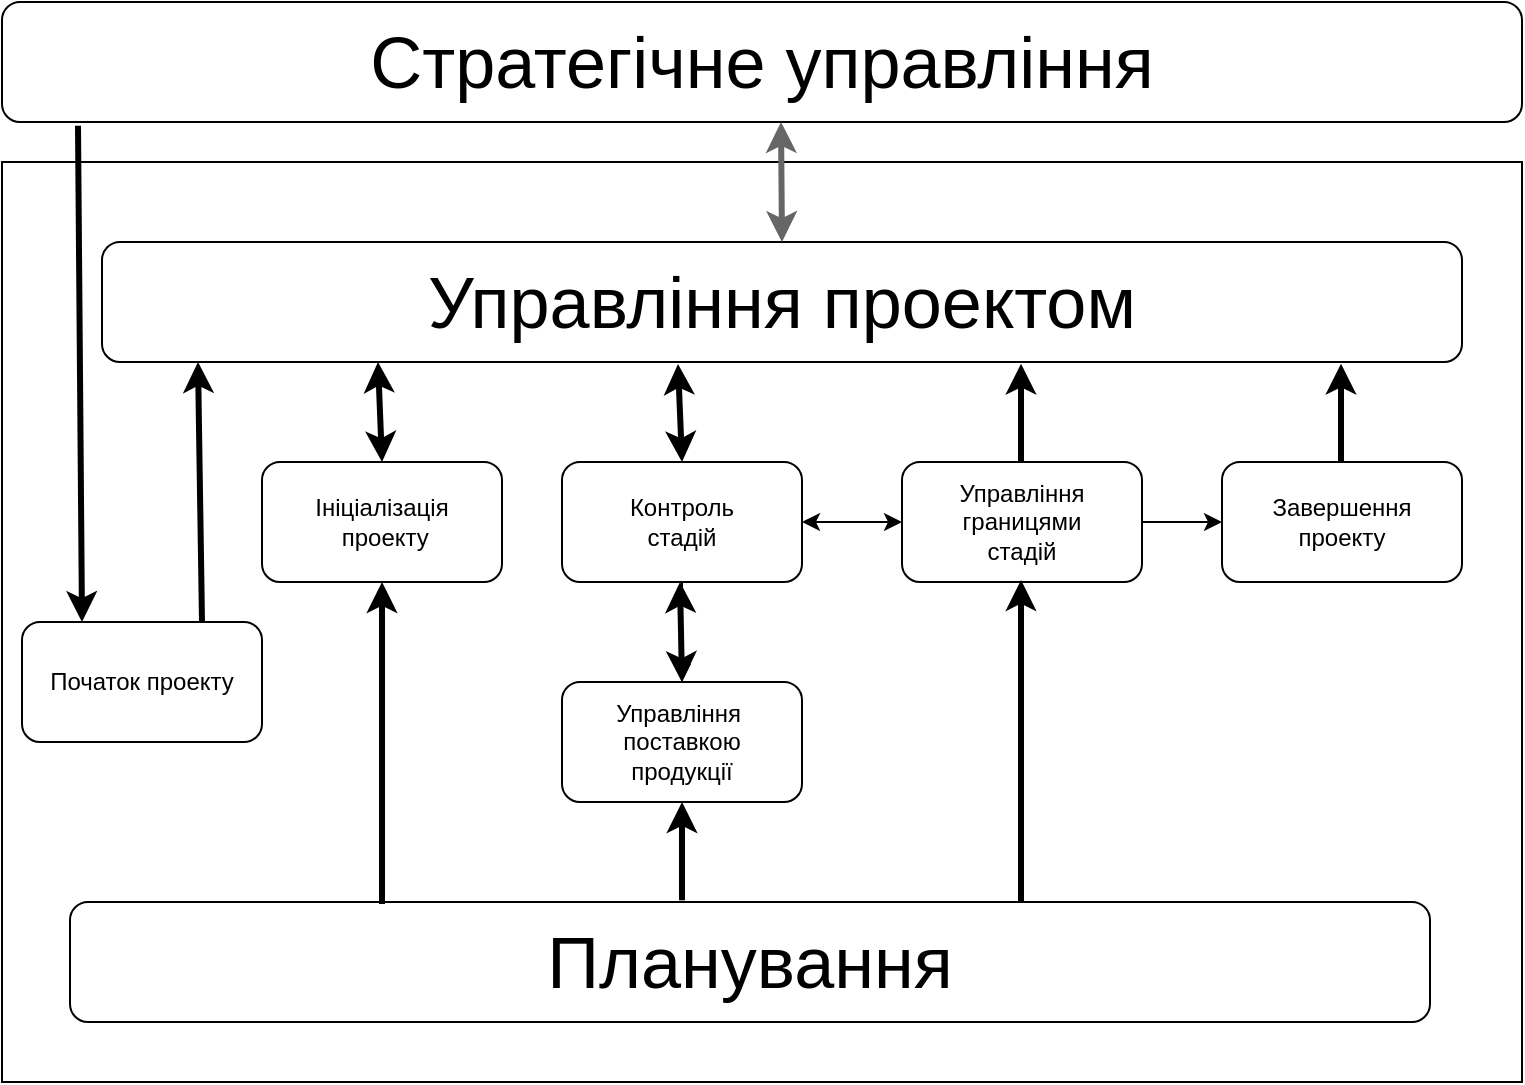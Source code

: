 <mxfile version="14.6.1" type="github"><diagram id="jybOTINOecUvO_8TdCLg" name="Page-1"><mxGraphModel dx="1204" dy="706" grid="0" gridSize="10" guides="1" tooltips="1" connect="1" arrows="1" fold="1" page="1" pageScale="1" pageWidth="827" pageHeight="1169" math="0" shadow="0"><root><mxCell id="0"/><mxCell id="1" parent="0"/><mxCell id="wI5tL3h-2yHz4GTferVB-1" value="&lt;font style=&quot;font-size: 36px&quot;&gt;Стратегічне управління&lt;/font&gt;" style="rounded=1;whiteSpace=wrap;html=1;" vertex="1" parent="1"><mxGeometry x="40" y="40" width="760" height="60" as="geometry"/></mxCell><mxCell id="wI5tL3h-2yHz4GTferVB-3" value="" style="rounded=0;whiteSpace=wrap;html=1;" vertex="1" parent="1"><mxGeometry x="40" y="120" width="760" height="460" as="geometry"/></mxCell><mxCell id="wI5tL3h-2yHz4GTferVB-2" value="&lt;font style=&quot;font-size: 36px&quot;&gt;Управління проектом&lt;/font&gt;" style="rounded=1;whiteSpace=wrap;html=1;" vertex="1" parent="1"><mxGeometry x="90" y="160" width="680" height="60" as="geometry"/></mxCell><mxCell id="wI5tL3h-2yHz4GTferVB-4" value="Початок проекту" style="rounded=1;whiteSpace=wrap;html=1;" vertex="1" parent="1"><mxGeometry x="50" y="350" width="120" height="60" as="geometry"/></mxCell><mxCell id="wI5tL3h-2yHz4GTferVB-5" value="Ініціалізація&lt;br&gt;&amp;nbsp;проекту" style="rounded=1;whiteSpace=wrap;html=1;" vertex="1" parent="1"><mxGeometry x="170" y="270" width="120" height="60" as="geometry"/></mxCell><mxCell id="wI5tL3h-2yHz4GTferVB-26" value="" style="edgeStyle=orthogonalEdgeStyle;rounded=0;orthogonalLoop=1;jettySize=auto;html=1;startArrow=none;startFill=0;" edge="1" parent="1" source="wI5tL3h-2yHz4GTferVB-6" target="wI5tL3h-2yHz4GTferVB-7"><mxGeometry relative="1" as="geometry"/></mxCell><mxCell id="wI5tL3h-2yHz4GTferVB-6" value="Контроль&lt;br&gt;стадій" style="rounded=1;whiteSpace=wrap;html=1;" vertex="1" parent="1"><mxGeometry x="320" y="270" width="120" height="60" as="geometry"/></mxCell><mxCell id="wI5tL3h-2yHz4GTferVB-7" value="Управління&amp;nbsp;&lt;br&gt;поставкою&lt;br&gt;продукції" style="rounded=1;whiteSpace=wrap;html=1;" vertex="1" parent="1"><mxGeometry x="320" y="380" width="120" height="60" as="geometry"/></mxCell><mxCell id="wI5tL3h-2yHz4GTferVB-8" value="Управління границями &lt;br&gt;стадій" style="rounded=1;whiteSpace=wrap;html=1;" vertex="1" parent="1"><mxGeometry x="490" y="270" width="120" height="60" as="geometry"/></mxCell><mxCell id="wI5tL3h-2yHz4GTferVB-9" value="Завершення &lt;br&gt;проекту" style="rounded=1;whiteSpace=wrap;html=1;" vertex="1" parent="1"><mxGeometry x="650" y="270" width="120" height="60" as="geometry"/></mxCell><mxCell id="wI5tL3h-2yHz4GTferVB-12" value="" style="endArrow=classic;html=1;exitX=0.05;exitY=1.032;exitDx=0;exitDy=0;exitPerimeter=0;entryX=0.25;entryY=0;entryDx=0;entryDy=0;strokeWidth=3;" edge="1" parent="1" source="wI5tL3h-2yHz4GTferVB-1" target="wI5tL3h-2yHz4GTferVB-4"><mxGeometry width="50" height="50" relative="1" as="geometry"><mxPoint x="390" y="330" as="sourcePoint"/><mxPoint x="440" y="280" as="targetPoint"/></mxGeometry></mxCell><mxCell id="wI5tL3h-2yHz4GTferVB-13" value="" style="endArrow=classic;html=1;exitX=0.75;exitY=0;exitDx=0;exitDy=0;strokeWidth=3;" edge="1" parent="1" source="wI5tL3h-2yHz4GTferVB-4"><mxGeometry width="50" height="50" relative="1" as="geometry"><mxPoint x="390" y="330" as="sourcePoint"/><mxPoint x="138" y="220" as="targetPoint"/></mxGeometry></mxCell><mxCell id="wI5tL3h-2yHz4GTferVB-14" value="" style="endArrow=classic;startArrow=classic;html=1;exitX=0.5;exitY=0;exitDx=0;exitDy=0;strokeWidth=3;" edge="1" parent="1" source="wI5tL3h-2yHz4GTferVB-5"><mxGeometry width="50" height="50" relative="1" as="geometry"><mxPoint x="210" y="260" as="sourcePoint"/><mxPoint x="228" y="220" as="targetPoint"/></mxGeometry></mxCell><mxCell id="wI5tL3h-2yHz4GTferVB-15" value="&lt;font style=&quot;font-size: 36px&quot;&gt;Планування&lt;/font&gt;" style="rounded=1;whiteSpace=wrap;html=1;" vertex="1" parent="1"><mxGeometry x="74" y="490" width="680" height="60" as="geometry"/></mxCell><mxCell id="wI5tL3h-2yHz4GTferVB-16" value="" style="endArrow=classic;html=1;entryX=0.5;entryY=1;entryDx=0;entryDy=0;strokeWidth=3;" edge="1" parent="1" target="wI5tL3h-2yHz4GTferVB-5"><mxGeometry width="50" height="50" relative="1" as="geometry"><mxPoint x="230" y="491" as="sourcePoint"/><mxPoint x="440" y="280" as="targetPoint"/></mxGeometry></mxCell><mxCell id="wI5tL3h-2yHz4GTferVB-17" value="" style="endArrow=classic;startArrow=classic;html=1;exitX=0.5;exitY=0;exitDx=0;exitDy=0;strokeWidth=3;" edge="1" parent="1" source="wI5tL3h-2yHz4GTferVB-6"><mxGeometry width="50" height="50" relative="1" as="geometry"><mxPoint x="360" y="270" as="sourcePoint"/><mxPoint x="378" y="221" as="targetPoint"/></mxGeometry></mxCell><mxCell id="wI5tL3h-2yHz4GTferVB-18" value="" style="endArrow=classic;startArrow=classic;html=1;exitX=0.5;exitY=0;exitDx=0;exitDy=0;strokeWidth=3;" edge="1" parent="1" source="wI5tL3h-2yHz4GTferVB-7"><mxGeometry width="50" height="50" relative="1" as="geometry"><mxPoint x="381" y="379" as="sourcePoint"/><mxPoint x="379" y="330" as="targetPoint"/></mxGeometry></mxCell><mxCell id="wI5tL3h-2yHz4GTferVB-19" value="" style="endArrow=classic;html=1;entryX=0.5;entryY=1;entryDx=0;entryDy=0;exitX=0.45;exitY=-0.014;exitDx=0;exitDy=0;exitPerimeter=0;strokeWidth=3;" edge="1" parent="1" source="wI5tL3h-2yHz4GTferVB-15" target="wI5tL3h-2yHz4GTferVB-7"><mxGeometry width="50" height="50" relative="1" as="geometry"><mxPoint x="360" y="490" as="sourcePoint"/><mxPoint x="410" y="440" as="targetPoint"/></mxGeometry></mxCell><mxCell id="wI5tL3h-2yHz4GTferVB-20" value="" style="endArrow=classic;startArrow=classic;html=1;exitX=0;exitY=0.5;exitDx=0;exitDy=0;entryX=1;entryY=0.5;entryDx=0;entryDy=0;" edge="1" parent="1" source="wI5tL3h-2yHz4GTferVB-8" target="wI5tL3h-2yHz4GTferVB-6"><mxGeometry width="50" height="50" relative="1" as="geometry"><mxPoint x="390" y="390" as="sourcePoint"/><mxPoint x="389" y="340" as="targetPoint"/></mxGeometry></mxCell><mxCell id="wI5tL3h-2yHz4GTferVB-21" value="" style="endArrow=classic;startArrow=none;html=1;exitX=1;exitY=0.5;exitDx=0;exitDy=0;entryX=0;entryY=0.5;entryDx=0;entryDy=0;startFill=0;" edge="1" parent="1" source="wI5tL3h-2yHz4GTferVB-8" target="wI5tL3h-2yHz4GTferVB-9"><mxGeometry width="50" height="50" relative="1" as="geometry"><mxPoint x="400" y="400" as="sourcePoint"/><mxPoint x="399" y="350" as="targetPoint"/></mxGeometry></mxCell><mxCell id="wI5tL3h-2yHz4GTferVB-23" value="" style="endArrow=classic;html=1;entryX=0.5;entryY=1;entryDx=0;entryDy=0;strokeWidth=3;" edge="1" parent="1"><mxGeometry width="50" height="50" relative="1" as="geometry"><mxPoint x="549.5" y="490" as="sourcePoint"/><mxPoint x="549.5" y="329" as="targetPoint"/></mxGeometry></mxCell><mxCell id="wI5tL3h-2yHz4GTferVB-24" value="" style="endArrow=classic;html=1;entryX=0.5;entryY=1;entryDx=0;entryDy=0;exitX=0.45;exitY=-0.014;exitDx=0;exitDy=0;exitPerimeter=0;strokeWidth=3;" edge="1" parent="1"><mxGeometry width="50" height="50" relative="1" as="geometry"><mxPoint x="549.5" y="270.0" as="sourcePoint"/><mxPoint x="549.5" y="220.84" as="targetPoint"/></mxGeometry></mxCell><mxCell id="wI5tL3h-2yHz4GTferVB-25" value="" style="endArrow=classic;html=1;entryX=0.5;entryY=1;entryDx=0;entryDy=0;exitX=0.45;exitY=-0.014;exitDx=0;exitDy=0;exitPerimeter=0;strokeWidth=3;" edge="1" parent="1"><mxGeometry width="50" height="50" relative="1" as="geometry"><mxPoint x="709.5" y="270.0" as="sourcePoint"/><mxPoint x="709.5" y="220.84" as="targetPoint"/></mxGeometry></mxCell><mxCell id="wI5tL3h-2yHz4GTferVB-28" value="" style="endArrow=classic;startArrow=classic;html=1;exitX=0.5;exitY=0;exitDx=0;exitDy=0;fillColor=#f5f5f5;strokeColor=#666666;strokeWidth=3;" edge="1" parent="1" source="wI5tL3h-2yHz4GTferVB-2"><mxGeometry width="50" height="50" relative="1" as="geometry"><mxPoint x="430.5" y="150" as="sourcePoint"/><mxPoint x="429.5" y="100" as="targetPoint"/></mxGeometry></mxCell></root></mxGraphModel></diagram></mxfile>